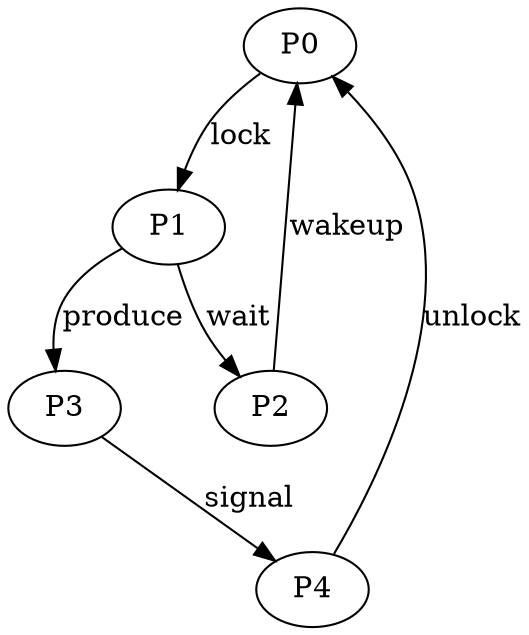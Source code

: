 digraph {
P0;
P1;
P2;
P3;
P4;
P0 -> P1 [label="lock"];
P1 -> P2 [label="wait"];
P1 -> P3 [label="produce"];
P2 -> P0 [label="wakeup"];
P3 -> P4 [label="signal"];
P4 -> P0 [label="unlock"];
}

